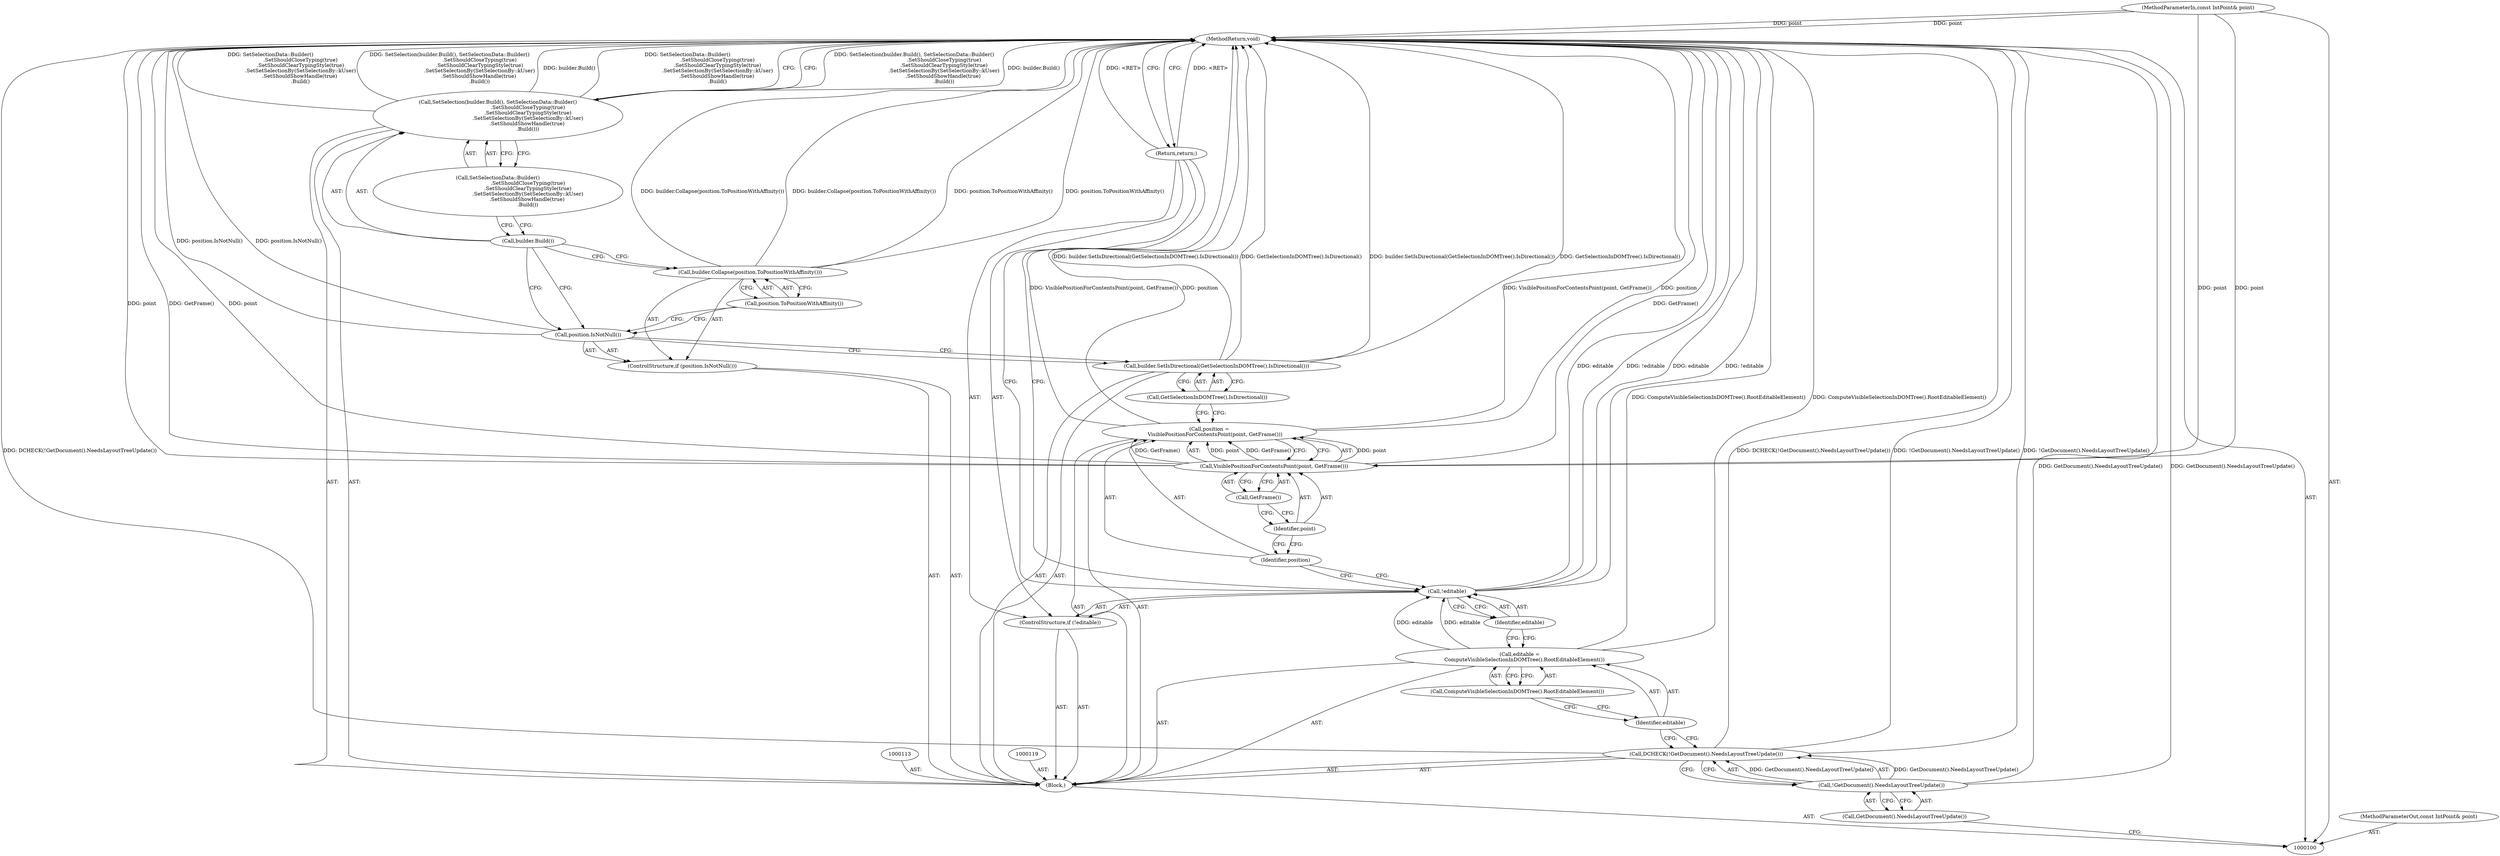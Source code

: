 digraph "0_Chrome_33827275411b33371e7bb750cce20f11de85002d_2" {
"1000129" [label="(MethodReturn,void)"];
"1000101" [label="(MethodParameterIn,const IntPoint& point)"];
"1000191" [label="(MethodParameterOut,const IntPoint& point)"];
"1000102" [label="(Block,)"];
"1000117" [label="(Identifier,point)"];
"1000118" [label="(Call,GetFrame())"];
"1000116" [label="(Call,VisiblePositionForContentsPoint(point, GetFrame()))"];
"1000121" [label="(Call,GetSelectionInDOMTree().IsDirectional())"];
"1000120" [label="(Call,builder.SetIsDirectional(GetSelectionInDOMTree().IsDirectional()))"];
"1000122" [label="(ControlStructure,if (position.IsNotNull()))"];
"1000123" [label="(Call,position.IsNotNull())"];
"1000125" [label="(Call,position.ToPositionWithAffinity())"];
"1000124" [label="(Call,builder.Collapse(position.ToPositionWithAffinity()))"];
"1000127" [label="(Call,builder.Build())"];
"1000126" [label="(Call,SetSelection(builder.Build(), SetSelectionData::Builder()\n                                     .SetShouldCloseTyping(true)\n                                     .SetShouldClearTypingStyle(true)\n                                     .SetSetSelectionBy(SetSelectionBy::kUser)\n                                    .SetShouldShowHandle(true)\n                                     .Build()))"];
"1000128" [label="(Call,SetSelectionData::Builder()\n                                     .SetShouldCloseTyping(true)\n                                     .SetShouldClearTypingStyle(true)\n                                     .SetSetSelectionBy(SetSelectionBy::kUser)\n                                    .SetShouldShowHandle(true)\n                                     .Build())"];
"1000105" [label="(Call,GetDocument().NeedsLayoutTreeUpdate())"];
"1000103" [label="(Call,DCHECK(!GetDocument().NeedsLayoutTreeUpdate()))"];
"1000104" [label="(Call,!GetDocument().NeedsLayoutTreeUpdate())"];
"1000106" [label="(Call,editable =\n      ComputeVisibleSelectionInDOMTree().RootEditableElement())"];
"1000107" [label="(Identifier,editable)"];
"1000108" [label="(Call,ComputeVisibleSelectionInDOMTree().RootEditableElement())"];
"1000109" [label="(ControlStructure,if (!editable))"];
"1000110" [label="(Call,!editable)"];
"1000111" [label="(Identifier,editable)"];
"1000112" [label="(Return,return;)"];
"1000114" [label="(Call,position =\n       VisiblePositionForContentsPoint(point, GetFrame()))"];
"1000115" [label="(Identifier,position)"];
"1000129" -> "1000100"  [label="AST: "];
"1000129" -> "1000112"  [label="CFG: "];
"1000129" -> "1000126"  [label="CFG: "];
"1000112" -> "1000129"  [label="DDG: <RET>"];
"1000116" -> "1000129"  [label="DDG: point"];
"1000116" -> "1000129"  [label="DDG: GetFrame()"];
"1000126" -> "1000129"  [label="DDG: SetSelection(builder.Build(), SetSelectionData::Builder()\n                                     .SetShouldCloseTyping(true)\n                                     .SetShouldClearTypingStyle(true)\n                                     .SetSetSelectionBy(SetSelectionBy::kUser)\n                                    .SetShouldShowHandle(true)\n                                     .Build())"];
"1000126" -> "1000129"  [label="DDG: builder.Build()"];
"1000126" -> "1000129"  [label="DDG: SetSelectionData::Builder()\n                                     .SetShouldCloseTyping(true)\n                                     .SetShouldClearTypingStyle(true)\n                                     .SetSetSelectionBy(SetSelectionBy::kUser)\n                                    .SetShouldShowHandle(true)\n                                     .Build()"];
"1000124" -> "1000129"  [label="DDG: position.ToPositionWithAffinity()"];
"1000124" -> "1000129"  [label="DDG: builder.Collapse(position.ToPositionWithAffinity())"];
"1000106" -> "1000129"  [label="DDG: ComputeVisibleSelectionInDOMTree().RootEditableElement()"];
"1000103" -> "1000129"  [label="DDG: !GetDocument().NeedsLayoutTreeUpdate()"];
"1000103" -> "1000129"  [label="DDG: DCHECK(!GetDocument().NeedsLayoutTreeUpdate())"];
"1000104" -> "1000129"  [label="DDG: GetDocument().NeedsLayoutTreeUpdate()"];
"1000123" -> "1000129"  [label="DDG: position.IsNotNull()"];
"1000114" -> "1000129"  [label="DDG: position"];
"1000114" -> "1000129"  [label="DDG: VisiblePositionForContentsPoint(point, GetFrame())"];
"1000120" -> "1000129"  [label="DDG: GetSelectionInDOMTree().IsDirectional()"];
"1000120" -> "1000129"  [label="DDG: builder.SetIsDirectional(GetSelectionInDOMTree().IsDirectional())"];
"1000101" -> "1000129"  [label="DDG: point"];
"1000110" -> "1000129"  [label="DDG: !editable"];
"1000110" -> "1000129"  [label="DDG: editable"];
"1000101" -> "1000100"  [label="AST: "];
"1000101" -> "1000129"  [label="DDG: point"];
"1000101" -> "1000116"  [label="DDG: point"];
"1000191" -> "1000100"  [label="AST: "];
"1000102" -> "1000100"  [label="AST: "];
"1000103" -> "1000102"  [label="AST: "];
"1000106" -> "1000102"  [label="AST: "];
"1000109" -> "1000102"  [label="AST: "];
"1000113" -> "1000102"  [label="AST: "];
"1000114" -> "1000102"  [label="AST: "];
"1000119" -> "1000102"  [label="AST: "];
"1000120" -> "1000102"  [label="AST: "];
"1000122" -> "1000102"  [label="AST: "];
"1000126" -> "1000102"  [label="AST: "];
"1000117" -> "1000116"  [label="AST: "];
"1000117" -> "1000115"  [label="CFG: "];
"1000118" -> "1000117"  [label="CFG: "];
"1000118" -> "1000116"  [label="AST: "];
"1000118" -> "1000117"  [label="CFG: "];
"1000116" -> "1000118"  [label="CFG: "];
"1000116" -> "1000114"  [label="AST: "];
"1000116" -> "1000118"  [label="CFG: "];
"1000117" -> "1000116"  [label="AST: "];
"1000118" -> "1000116"  [label="AST: "];
"1000114" -> "1000116"  [label="CFG: "];
"1000116" -> "1000129"  [label="DDG: point"];
"1000116" -> "1000129"  [label="DDG: GetFrame()"];
"1000116" -> "1000114"  [label="DDG: point"];
"1000116" -> "1000114"  [label="DDG: GetFrame()"];
"1000101" -> "1000116"  [label="DDG: point"];
"1000121" -> "1000120"  [label="AST: "];
"1000121" -> "1000114"  [label="CFG: "];
"1000120" -> "1000121"  [label="CFG: "];
"1000120" -> "1000102"  [label="AST: "];
"1000120" -> "1000121"  [label="CFG: "];
"1000121" -> "1000120"  [label="AST: "];
"1000123" -> "1000120"  [label="CFG: "];
"1000120" -> "1000129"  [label="DDG: GetSelectionInDOMTree().IsDirectional()"];
"1000120" -> "1000129"  [label="DDG: builder.SetIsDirectional(GetSelectionInDOMTree().IsDirectional())"];
"1000122" -> "1000102"  [label="AST: "];
"1000123" -> "1000122"  [label="AST: "];
"1000124" -> "1000122"  [label="AST: "];
"1000123" -> "1000122"  [label="AST: "];
"1000123" -> "1000120"  [label="CFG: "];
"1000125" -> "1000123"  [label="CFG: "];
"1000127" -> "1000123"  [label="CFG: "];
"1000123" -> "1000129"  [label="DDG: position.IsNotNull()"];
"1000125" -> "1000124"  [label="AST: "];
"1000125" -> "1000123"  [label="CFG: "];
"1000124" -> "1000125"  [label="CFG: "];
"1000124" -> "1000122"  [label="AST: "];
"1000124" -> "1000125"  [label="CFG: "];
"1000125" -> "1000124"  [label="AST: "];
"1000127" -> "1000124"  [label="CFG: "];
"1000124" -> "1000129"  [label="DDG: position.ToPositionWithAffinity()"];
"1000124" -> "1000129"  [label="DDG: builder.Collapse(position.ToPositionWithAffinity())"];
"1000127" -> "1000126"  [label="AST: "];
"1000127" -> "1000124"  [label="CFG: "];
"1000127" -> "1000123"  [label="CFG: "];
"1000128" -> "1000127"  [label="CFG: "];
"1000126" -> "1000102"  [label="AST: "];
"1000126" -> "1000128"  [label="CFG: "];
"1000127" -> "1000126"  [label="AST: "];
"1000128" -> "1000126"  [label="AST: "];
"1000129" -> "1000126"  [label="CFG: "];
"1000126" -> "1000129"  [label="DDG: SetSelection(builder.Build(), SetSelectionData::Builder()\n                                     .SetShouldCloseTyping(true)\n                                     .SetShouldClearTypingStyle(true)\n                                     .SetSetSelectionBy(SetSelectionBy::kUser)\n                                    .SetShouldShowHandle(true)\n                                     .Build())"];
"1000126" -> "1000129"  [label="DDG: builder.Build()"];
"1000126" -> "1000129"  [label="DDG: SetSelectionData::Builder()\n                                     .SetShouldCloseTyping(true)\n                                     .SetShouldClearTypingStyle(true)\n                                     .SetSetSelectionBy(SetSelectionBy::kUser)\n                                    .SetShouldShowHandle(true)\n                                     .Build()"];
"1000128" -> "1000126"  [label="AST: "];
"1000128" -> "1000127"  [label="CFG: "];
"1000126" -> "1000128"  [label="CFG: "];
"1000105" -> "1000104"  [label="AST: "];
"1000105" -> "1000100"  [label="CFG: "];
"1000104" -> "1000105"  [label="CFG: "];
"1000103" -> "1000102"  [label="AST: "];
"1000103" -> "1000104"  [label="CFG: "];
"1000104" -> "1000103"  [label="AST: "];
"1000107" -> "1000103"  [label="CFG: "];
"1000103" -> "1000129"  [label="DDG: !GetDocument().NeedsLayoutTreeUpdate()"];
"1000103" -> "1000129"  [label="DDG: DCHECK(!GetDocument().NeedsLayoutTreeUpdate())"];
"1000104" -> "1000103"  [label="DDG: GetDocument().NeedsLayoutTreeUpdate()"];
"1000104" -> "1000103"  [label="AST: "];
"1000104" -> "1000105"  [label="CFG: "];
"1000105" -> "1000104"  [label="AST: "];
"1000103" -> "1000104"  [label="CFG: "];
"1000104" -> "1000129"  [label="DDG: GetDocument().NeedsLayoutTreeUpdate()"];
"1000104" -> "1000103"  [label="DDG: GetDocument().NeedsLayoutTreeUpdate()"];
"1000106" -> "1000102"  [label="AST: "];
"1000106" -> "1000108"  [label="CFG: "];
"1000107" -> "1000106"  [label="AST: "];
"1000108" -> "1000106"  [label="AST: "];
"1000111" -> "1000106"  [label="CFG: "];
"1000106" -> "1000129"  [label="DDG: ComputeVisibleSelectionInDOMTree().RootEditableElement()"];
"1000106" -> "1000110"  [label="DDG: editable"];
"1000107" -> "1000106"  [label="AST: "];
"1000107" -> "1000103"  [label="CFG: "];
"1000108" -> "1000107"  [label="CFG: "];
"1000108" -> "1000106"  [label="AST: "];
"1000108" -> "1000107"  [label="CFG: "];
"1000106" -> "1000108"  [label="CFG: "];
"1000109" -> "1000102"  [label="AST: "];
"1000110" -> "1000109"  [label="AST: "];
"1000112" -> "1000109"  [label="AST: "];
"1000110" -> "1000109"  [label="AST: "];
"1000110" -> "1000111"  [label="CFG: "];
"1000111" -> "1000110"  [label="AST: "];
"1000112" -> "1000110"  [label="CFG: "];
"1000115" -> "1000110"  [label="CFG: "];
"1000110" -> "1000129"  [label="DDG: !editable"];
"1000110" -> "1000129"  [label="DDG: editable"];
"1000106" -> "1000110"  [label="DDG: editable"];
"1000111" -> "1000110"  [label="AST: "];
"1000111" -> "1000106"  [label="CFG: "];
"1000110" -> "1000111"  [label="CFG: "];
"1000112" -> "1000109"  [label="AST: "];
"1000112" -> "1000110"  [label="CFG: "];
"1000129" -> "1000112"  [label="CFG: "];
"1000112" -> "1000129"  [label="DDG: <RET>"];
"1000114" -> "1000102"  [label="AST: "];
"1000114" -> "1000116"  [label="CFG: "];
"1000115" -> "1000114"  [label="AST: "];
"1000116" -> "1000114"  [label="AST: "];
"1000121" -> "1000114"  [label="CFG: "];
"1000114" -> "1000129"  [label="DDG: position"];
"1000114" -> "1000129"  [label="DDG: VisiblePositionForContentsPoint(point, GetFrame())"];
"1000116" -> "1000114"  [label="DDG: point"];
"1000116" -> "1000114"  [label="DDG: GetFrame()"];
"1000115" -> "1000114"  [label="AST: "];
"1000115" -> "1000110"  [label="CFG: "];
"1000117" -> "1000115"  [label="CFG: "];
}
